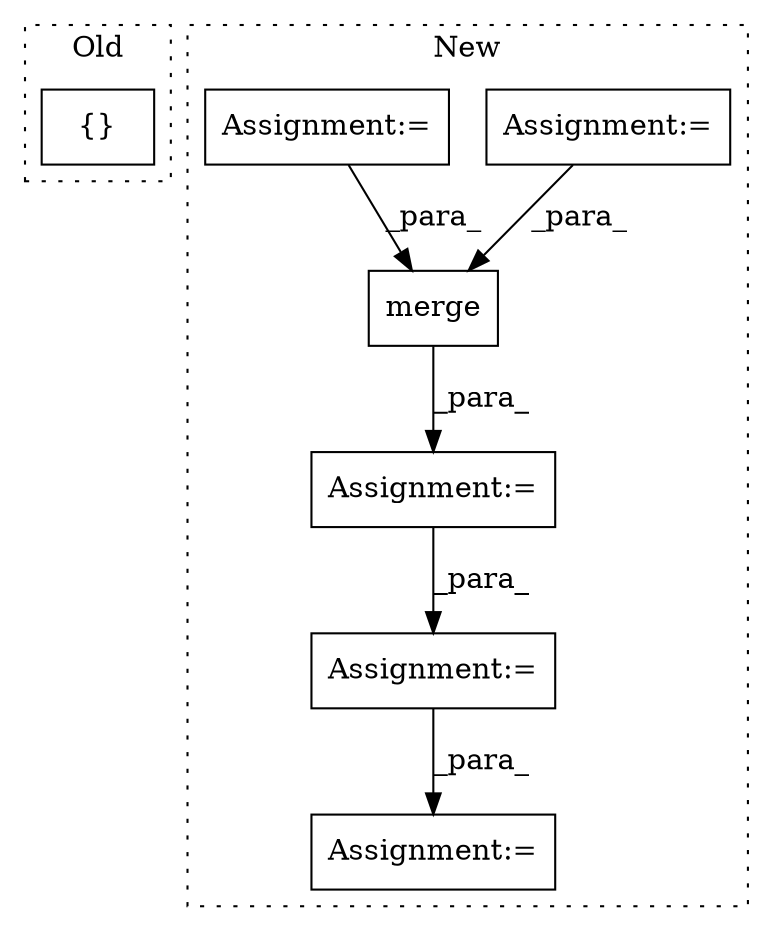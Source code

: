 digraph G {
subgraph cluster0 {
1 [label="{}" a="4" s="4670,4681" l="1,1" shape="box"];
label = "Old";
style="dotted";
}
subgraph cluster1 {
2 [label="merge" a="32" s="3773,3817" l="6,1" shape="box"];
3 [label="Assignment:=" a="7" s="3701" l="1" shape="box"];
4 [label="Assignment:=" a="7" s="4011" l="1" shape="box"];
5 [label="Assignment:=" a="7" s="3973" l="1" shape="box"];
6 [label="Assignment:=" a="7" s="3772" l="1" shape="box"];
7 [label="Assignment:=" a="7" s="3276" l="8" shape="box"];
label = "New";
style="dotted";
}
2 -> 6 [label="_para_"];
3 -> 2 [label="_para_"];
5 -> 4 [label="_para_"];
6 -> 5 [label="_para_"];
7 -> 2 [label="_para_"];
}